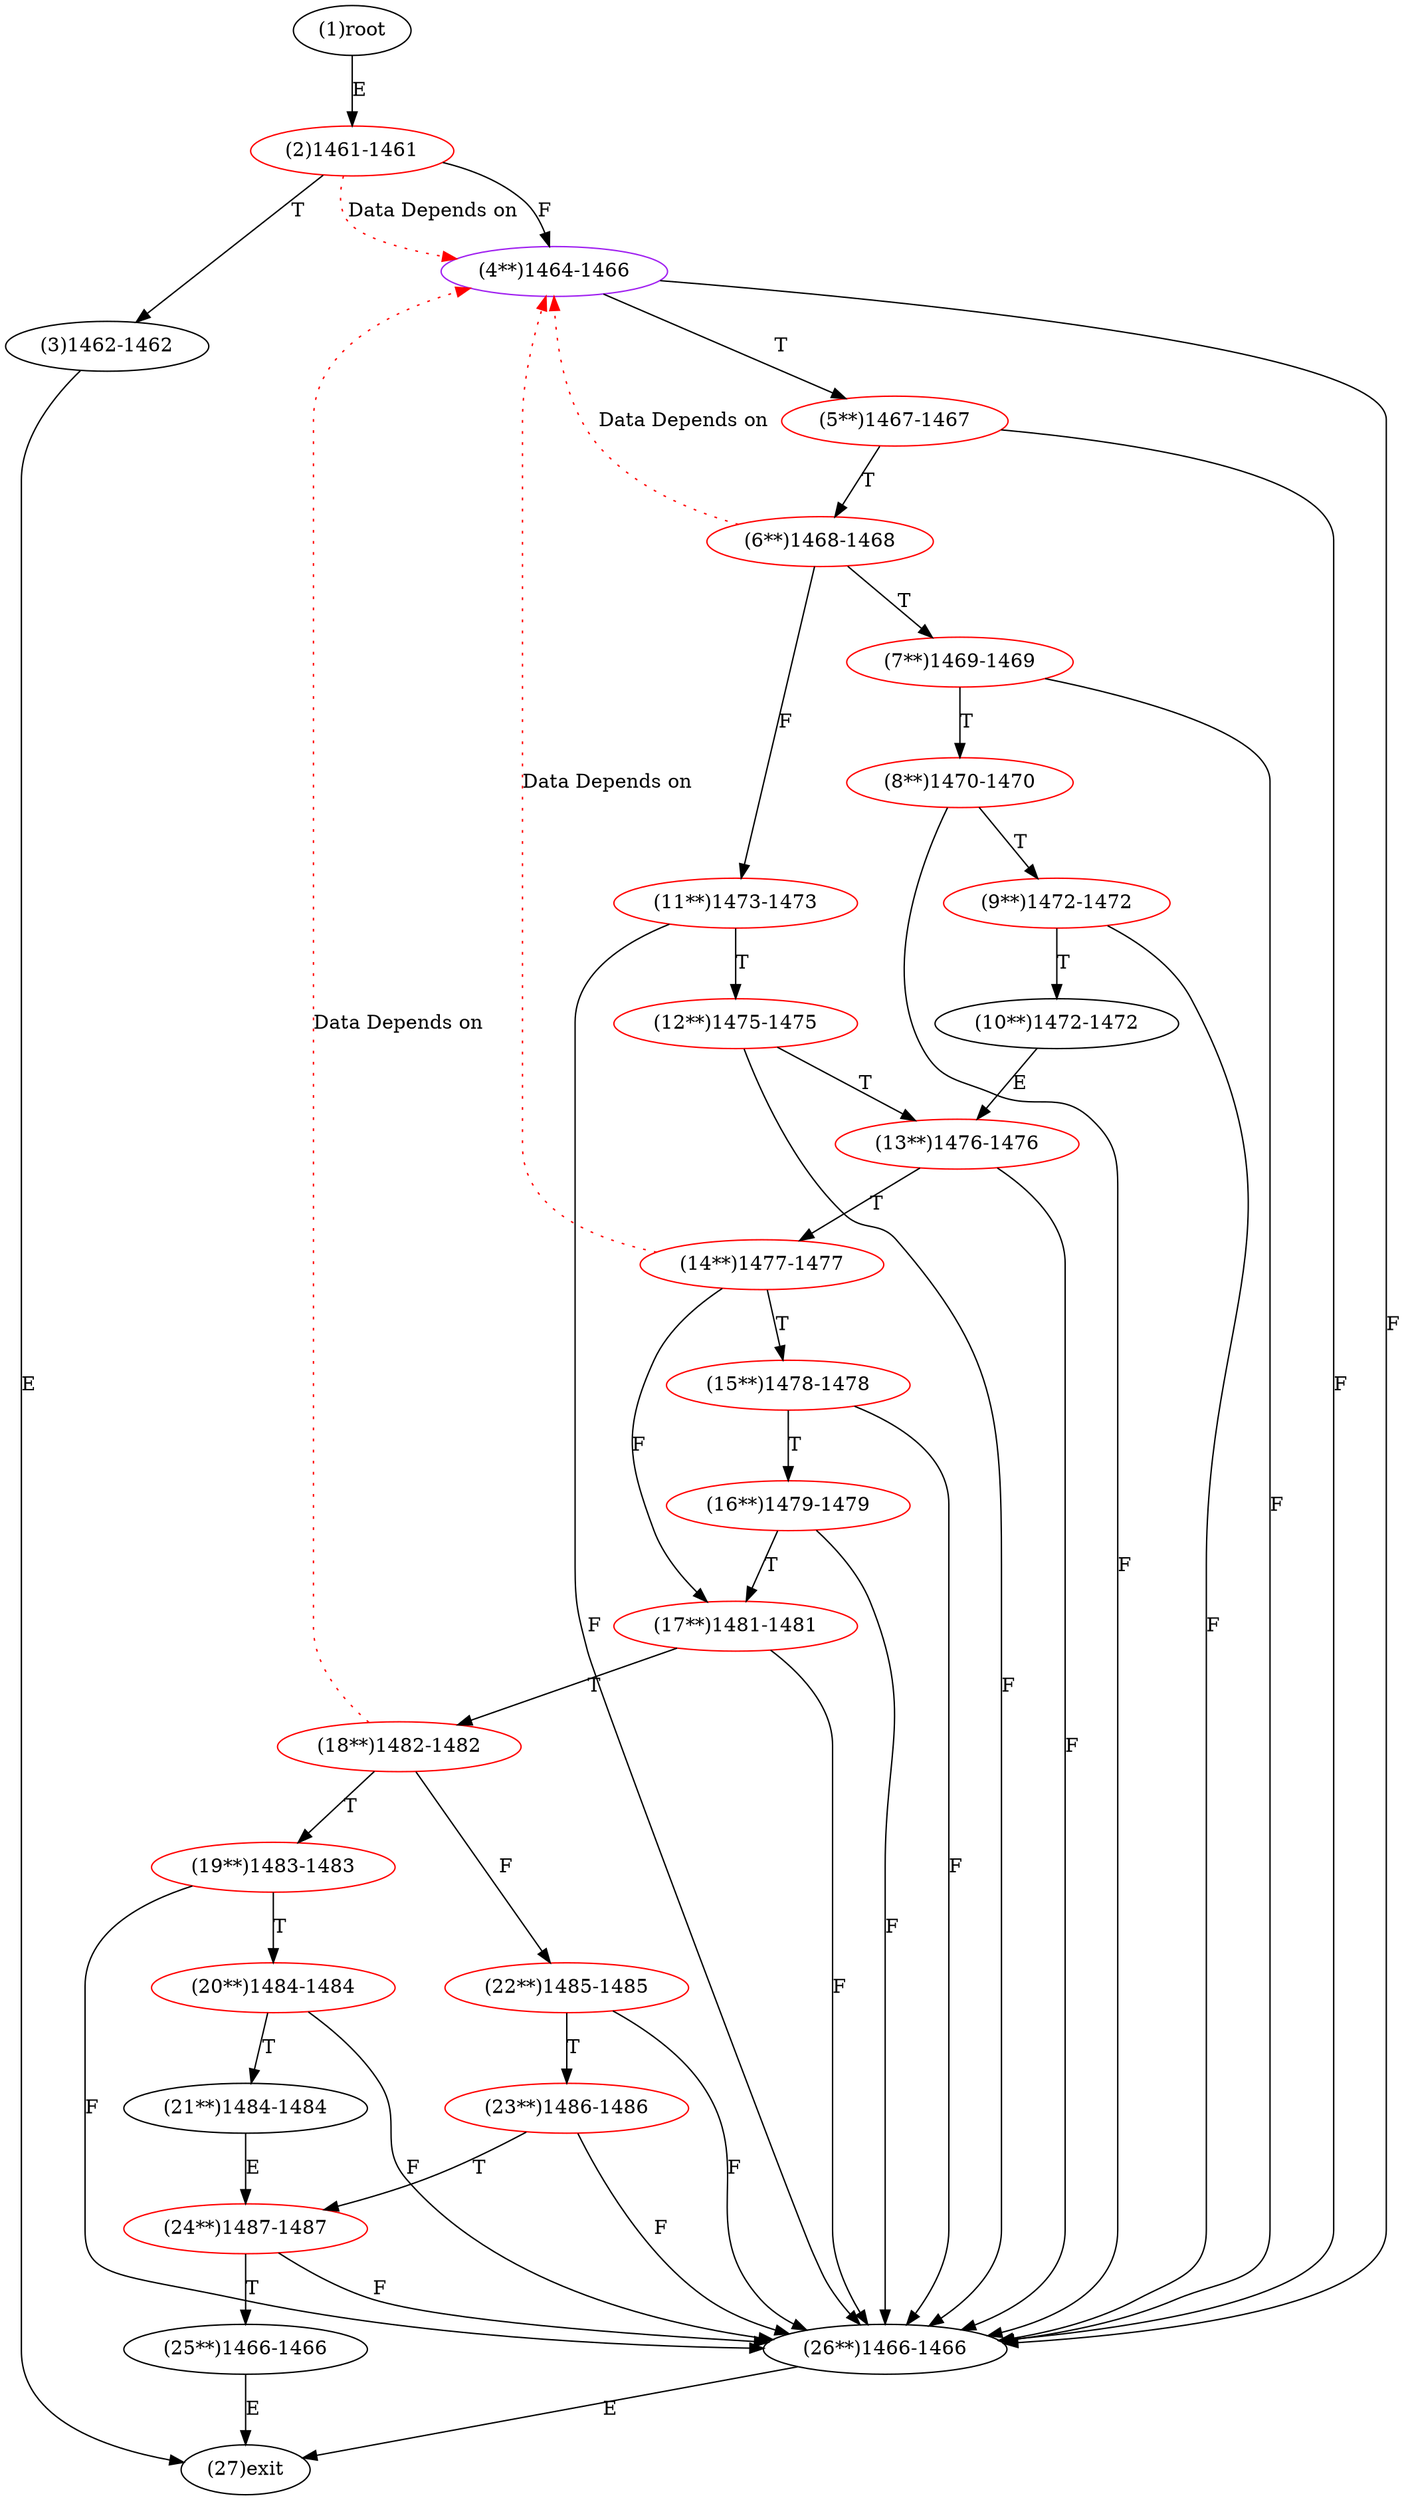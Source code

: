 digraph "" { 
1[ label="(1)root"];
2[ label="(2)1461-1461",color=red];
3[ label="(3)1462-1462"];
4[ label="(4**)1464-1466",color=purple];
5[ label="(5**)1467-1467",color=red];
6[ label="(6**)1468-1468",color=red];
7[ label="(7**)1469-1469",color=red];
8[ label="(8**)1470-1470",color=red];
9[ label="(9**)1472-1472",color=red];
10[ label="(10**)1472-1472"];
11[ label="(11**)1473-1473",color=red];
12[ label="(12**)1475-1475",color=red];
13[ label="(13**)1476-1476",color=red];
14[ label="(14**)1477-1477",color=red];
15[ label="(15**)1478-1478",color=red];
17[ label="(17**)1481-1481",color=red];
16[ label="(16**)1479-1479",color=red];
19[ label="(19**)1483-1483",color=red];
18[ label="(18**)1482-1482",color=red];
21[ label="(21**)1484-1484"];
20[ label="(20**)1484-1484",color=red];
23[ label="(23**)1486-1486",color=red];
22[ label="(22**)1485-1485",color=red];
25[ label="(25**)1466-1466"];
24[ label="(24**)1487-1487",color=red];
27[ label="(27)exit"];
26[ label="(26**)1466-1466"];
1->2[ label="E"];
2->4[ label="F"];
2->3[ label="T"];
3->27[ label="E"];
4->26[ label="F"];
4->5[ label="T"];
5->26[ label="F"];
5->6[ label="T"];
6->11[ label="F"];
6->7[ label="T"];
7->26[ label="F"];
7->8[ label="T"];
8->26[ label="F"];
8->9[ label="T"];
9->26[ label="F"];
9->10[ label="T"];
10->13[ label="E"];
11->26[ label="F"];
11->12[ label="T"];
12->26[ label="F"];
12->13[ label="T"];
13->26[ label="F"];
13->14[ label="T"];
14->17[ label="F"];
14->15[ label="T"];
15->26[ label="F"];
15->16[ label="T"];
16->26[ label="F"];
16->17[ label="T"];
17->26[ label="F"];
17->18[ label="T"];
18->22[ label="F"];
18->19[ label="T"];
19->26[ label="F"];
19->20[ label="T"];
20->26[ label="F"];
20->21[ label="T"];
21->24[ label="E"];
22->26[ label="F"];
22->23[ label="T"];
23->26[ label="F"];
23->24[ label="T"];
24->26[ label="F"];
24->25[ label="T"];
25->27[ label="E"];
26->27[ label="E"];
2->4[ color="red" label="Data Depends on" style = dotted ];
6->4[ color="red" label="Data Depends on" style = dotted ];
14->4[ color="red" label="Data Depends on" style = dotted ];
18->4[ color="red" label="Data Depends on" style = dotted ];
}
